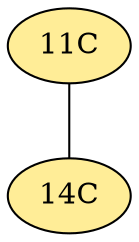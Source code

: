 // The Round Table
graph {
	"11C" [fillcolor="#FFED97" style=radial]
	"14C" [fillcolor="#FFED97" style=radial]
	"11C" -- "14C" [penwidth=1]
}

